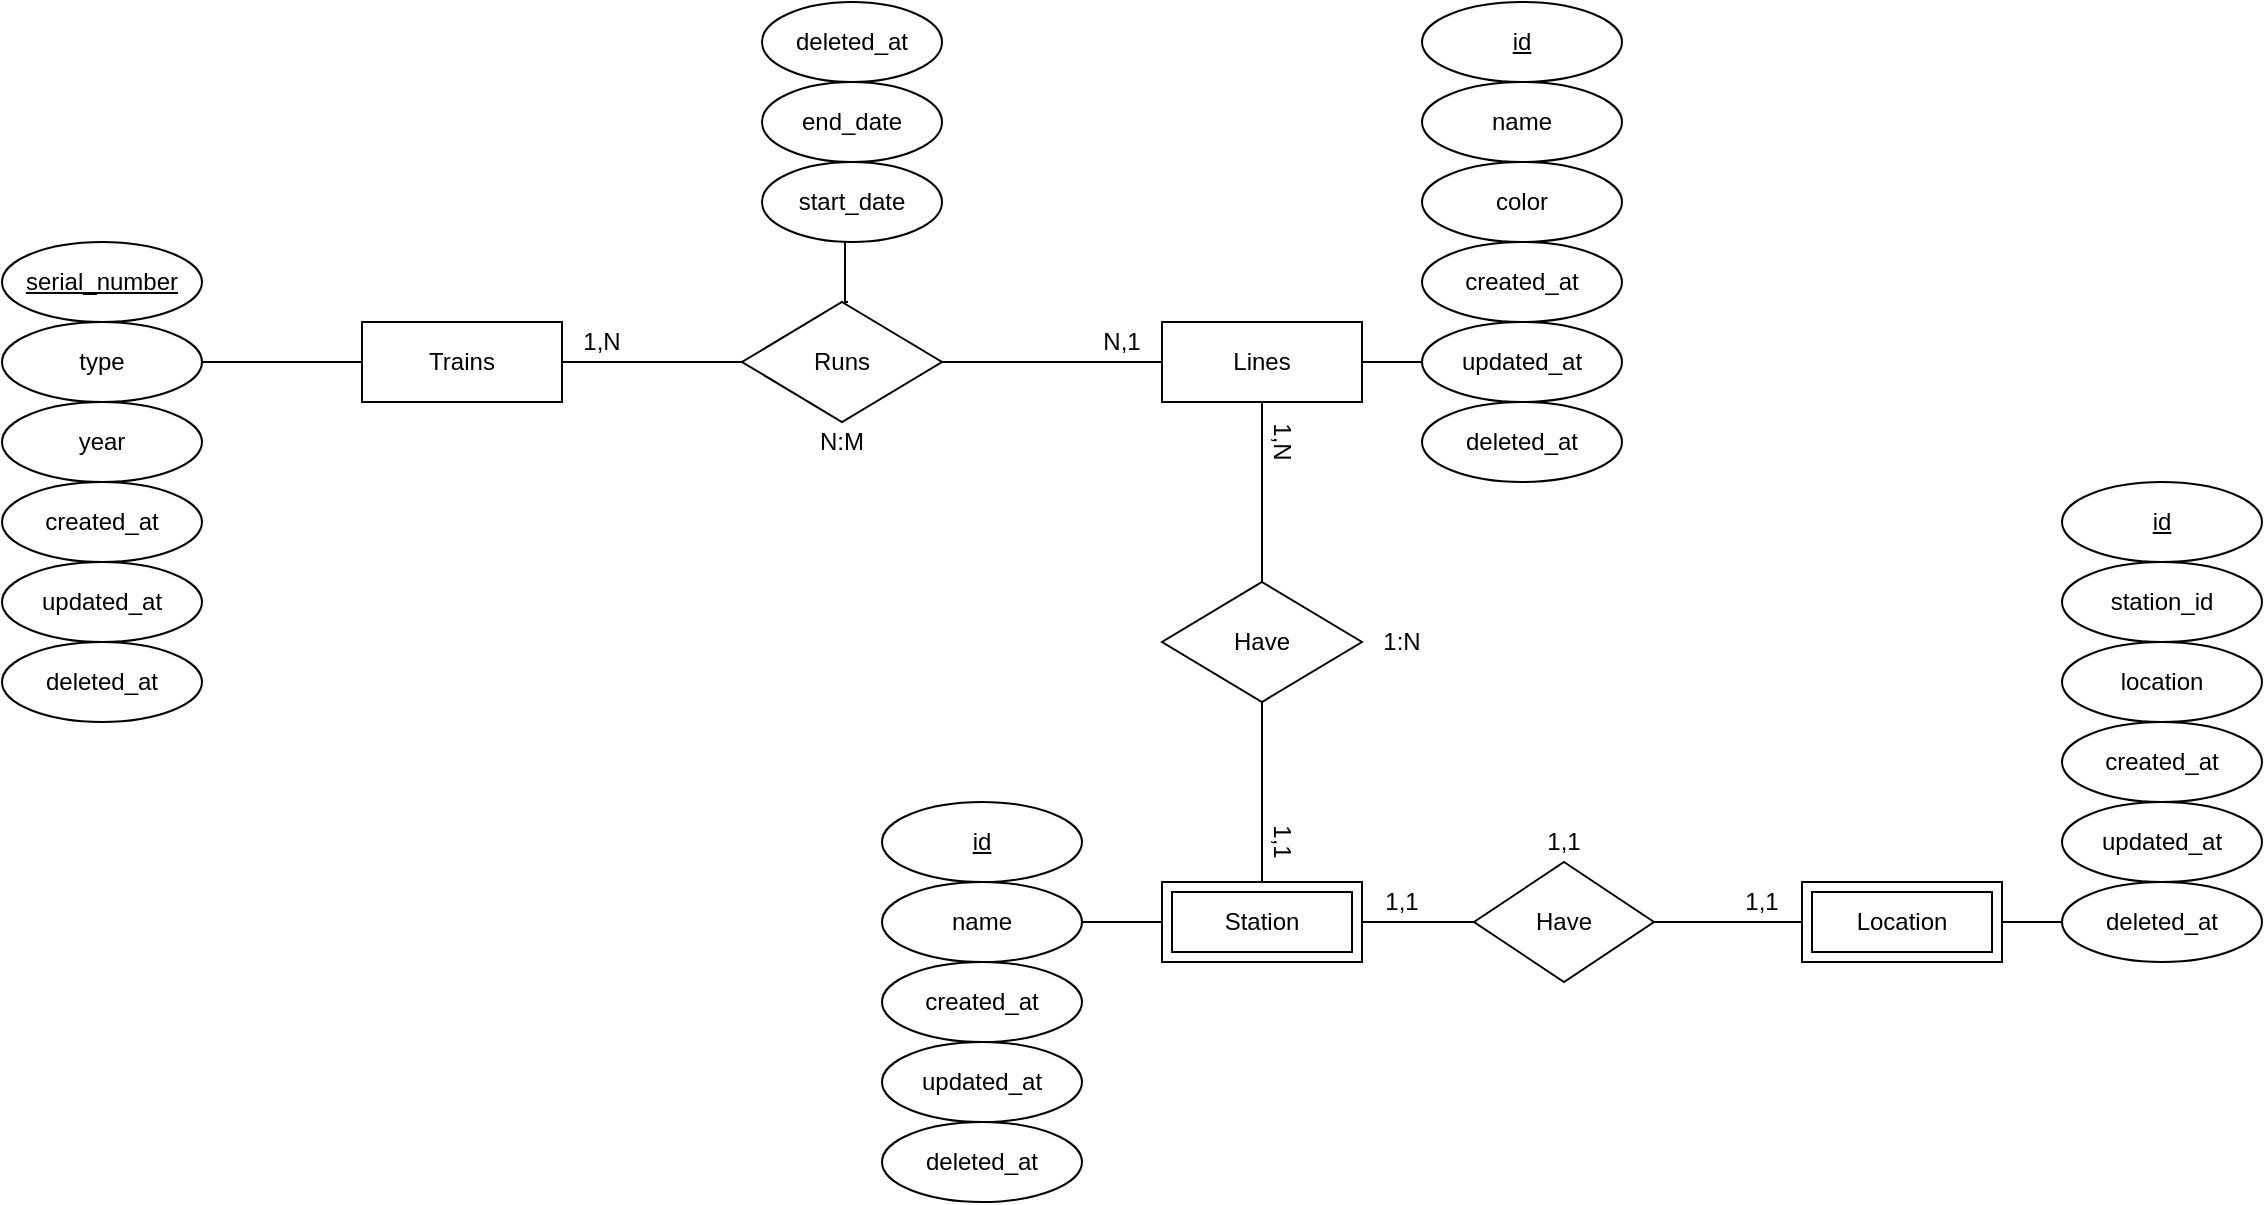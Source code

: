 <mxfile version="20.8.16" type="device"><diagram name="Página-1" id="_CON7dvycLkVMJO1nGlJ"><mxGraphModel dx="2261" dy="884" grid="1" gridSize="10" guides="1" tooltips="1" connect="1" arrows="1" fold="1" page="1" pageScale="1" pageWidth="827" pageHeight="1169" math="0" shadow="0"><root><mxCell id="0"/><mxCell id="1" parent="0"/><mxCell id="r812NtlvMPiRMAVlbHMb-9" style="edgeStyle=orthogonalEdgeStyle;rounded=0;orthogonalLoop=1;jettySize=auto;html=1;entryX=1;entryY=0.5;entryDx=0;entryDy=0;endArrow=none;endFill=0;" edge="1" parent="1" source="r812NtlvMPiRMAVlbHMb-4" target="r812NtlvMPiRMAVlbHMb-5"><mxGeometry relative="1" as="geometry"/></mxCell><mxCell id="r812NtlvMPiRMAVlbHMb-22" style="edgeStyle=orthogonalEdgeStyle;rounded=0;orthogonalLoop=1;jettySize=auto;html=1;entryX=0;entryY=0.5;entryDx=0;entryDy=0;endArrow=none;endFill=0;" edge="1" parent="1" source="r812NtlvMPiRMAVlbHMb-4" target="r812NtlvMPiRMAVlbHMb-12"><mxGeometry relative="1" as="geometry"/></mxCell><mxCell id="r812NtlvMPiRMAVlbHMb-4" value="Trains" style="whiteSpace=wrap;html=1;align=center;" vertex="1" parent="1"><mxGeometry x="40" y="320" width="100" height="40" as="geometry"/></mxCell><mxCell id="r812NtlvMPiRMAVlbHMb-5" value="type" style="ellipse;whiteSpace=wrap;html=1;align=center;" vertex="1" parent="1"><mxGeometry x="-140" y="320" width="100" height="40" as="geometry"/></mxCell><mxCell id="r812NtlvMPiRMAVlbHMb-6" value="serial_number" style="ellipse;whiteSpace=wrap;html=1;align=center;fontStyle=4;" vertex="1" parent="1"><mxGeometry x="-140" y="280" width="100" height="40" as="geometry"/></mxCell><mxCell id="r812NtlvMPiRMAVlbHMb-10" value="year" style="ellipse;whiteSpace=wrap;html=1;align=center;" vertex="1" parent="1"><mxGeometry x="-140" y="360" width="100" height="40" as="geometry"/></mxCell><mxCell id="r812NtlvMPiRMAVlbHMb-38" style="edgeStyle=orthogonalEdgeStyle;rounded=0;orthogonalLoop=1;jettySize=auto;html=1;entryX=0.5;entryY=0;entryDx=0;entryDy=0;endArrow=none;endFill=0;" edge="1" parent="1" source="r812NtlvMPiRMAVlbHMb-11" target="r812NtlvMPiRMAVlbHMb-37"><mxGeometry relative="1" as="geometry"/></mxCell><mxCell id="r812NtlvMPiRMAVlbHMb-40" style="edgeStyle=orthogonalEdgeStyle;rounded=0;orthogonalLoop=1;jettySize=auto;html=1;entryX=0;entryY=0.5;entryDx=0;entryDy=0;endArrow=none;endFill=0;" edge="1" parent="1" source="r812NtlvMPiRMAVlbHMb-11" target="r812NtlvMPiRMAVlbHMb-17"><mxGeometry relative="1" as="geometry"/></mxCell><mxCell id="r812NtlvMPiRMAVlbHMb-11" value="Lines" style="whiteSpace=wrap;html=1;align=center;" vertex="1" parent="1"><mxGeometry x="440" y="320" width="100" height="40" as="geometry"/></mxCell><mxCell id="r812NtlvMPiRMAVlbHMb-21" style="edgeStyle=orthogonalEdgeStyle;rounded=0;orthogonalLoop=1;jettySize=auto;html=1;entryX=0;entryY=0.5;entryDx=0;entryDy=0;endArrow=none;endFill=0;" edge="1" parent="1" source="r812NtlvMPiRMAVlbHMb-12" target="r812NtlvMPiRMAVlbHMb-11"><mxGeometry relative="1" as="geometry"/></mxCell><mxCell id="r812NtlvMPiRMAVlbHMb-26" style="edgeStyle=orthogonalEdgeStyle;rounded=0;orthogonalLoop=1;jettySize=auto;html=1;entryX=0.428;entryY=0.974;entryDx=0;entryDy=0;entryPerimeter=0;endArrow=none;endFill=0;" edge="1" parent="1"><mxGeometry relative="1" as="geometry"><mxPoint x="283" y="310" as="sourcePoint"/><mxPoint x="281.52" y="278.96" as="targetPoint"/></mxGeometry></mxCell><mxCell id="r812NtlvMPiRMAVlbHMb-12" value="Runs" style="shape=rhombus;perimeter=rhombusPerimeter;whiteSpace=wrap;html=1;align=center;" vertex="1" parent="1"><mxGeometry x="230" y="310" width="100" height="60" as="geometry"/></mxCell><mxCell id="r812NtlvMPiRMAVlbHMb-13" value="id" style="ellipse;whiteSpace=wrap;html=1;align=center;fontStyle=4;" vertex="1" parent="1"><mxGeometry x="570" y="160" width="100" height="40" as="geometry"/></mxCell><mxCell id="r812NtlvMPiRMAVlbHMb-14" value="name" style="ellipse;whiteSpace=wrap;html=1;align=center;" vertex="1" parent="1"><mxGeometry x="570" y="200" width="100" height="40" as="geometry"/></mxCell><mxCell id="r812NtlvMPiRMAVlbHMb-15" value="color" style="ellipse;whiteSpace=wrap;html=1;align=center;" vertex="1" parent="1"><mxGeometry x="570" y="240" width="100" height="40" as="geometry"/></mxCell><mxCell id="r812NtlvMPiRMAVlbHMb-16" value="created_at" style="ellipse;whiteSpace=wrap;html=1;align=center;" vertex="1" parent="1"><mxGeometry x="570" y="280" width="100" height="40" as="geometry"/></mxCell><mxCell id="r812NtlvMPiRMAVlbHMb-17" value="updated_at" style="ellipse;whiteSpace=wrap;html=1;align=center;" vertex="1" parent="1"><mxGeometry x="570" y="320" width="100" height="40" as="geometry"/></mxCell><mxCell id="r812NtlvMPiRMAVlbHMb-19" value="start_date" style="ellipse;whiteSpace=wrap;html=1;align=center;" vertex="1" parent="1"><mxGeometry x="240" y="240" width="90" height="40" as="geometry"/></mxCell><mxCell id="r812NtlvMPiRMAVlbHMb-23" value="1,N" style="text;html=1;strokeColor=none;fillColor=none;align=center;verticalAlign=middle;whiteSpace=wrap;rounded=0;" vertex="1" parent="1"><mxGeometry x="140" y="320" width="40" height="20" as="geometry"/></mxCell><mxCell id="r812NtlvMPiRMAVlbHMb-24" value="N,1" style="text;html=1;strokeColor=none;fillColor=none;align=center;verticalAlign=middle;whiteSpace=wrap;rounded=0;" vertex="1" parent="1"><mxGeometry x="400" y="320" width="40" height="20" as="geometry"/></mxCell><mxCell id="r812NtlvMPiRMAVlbHMb-25" value="N:M" style="text;html=1;strokeColor=none;fillColor=none;align=center;verticalAlign=middle;whiteSpace=wrap;rounded=0;" vertex="1" parent="1"><mxGeometry x="260" y="370" width="40" height="20" as="geometry"/></mxCell><mxCell id="r812NtlvMPiRMAVlbHMb-27" value="end_date" style="ellipse;whiteSpace=wrap;html=1;align=center;" vertex="1" parent="1"><mxGeometry x="240" y="200" width="90" height="40" as="geometry"/></mxCell><mxCell id="r812NtlvMPiRMAVlbHMb-28" value="created_at" style="ellipse;whiteSpace=wrap;html=1;align=center;" vertex="1" parent="1"><mxGeometry x="-140" y="400" width="100" height="40" as="geometry"/></mxCell><mxCell id="r812NtlvMPiRMAVlbHMb-29" value="updated_at" style="ellipse;whiteSpace=wrap;html=1;align=center;" vertex="1" parent="1"><mxGeometry x="-140" y="440" width="100" height="40" as="geometry"/></mxCell><mxCell id="r812NtlvMPiRMAVlbHMb-34" style="edgeStyle=orthogonalEdgeStyle;rounded=0;orthogonalLoop=1;jettySize=auto;html=1;entryX=1;entryY=0.5;entryDx=0;entryDy=0;endArrow=none;endFill=0;" edge="1" parent="1" source="r812NtlvMPiRMAVlbHMb-30" target="r812NtlvMPiRMAVlbHMb-33"><mxGeometry relative="1" as="geometry"/></mxCell><mxCell id="r812NtlvMPiRMAVlbHMb-45" style="edgeStyle=orthogonalEdgeStyle;rounded=0;orthogonalLoop=1;jettySize=auto;html=1;entryX=0;entryY=0.5;entryDx=0;entryDy=0;endArrow=none;endFill=0;" edge="1" parent="1" source="r812NtlvMPiRMAVlbHMb-30" target="r812NtlvMPiRMAVlbHMb-44"><mxGeometry relative="1" as="geometry"/></mxCell><mxCell id="r812NtlvMPiRMAVlbHMb-30" value="Station" style="shape=ext;margin=3;double=1;whiteSpace=wrap;html=1;align=center;" vertex="1" parent="1"><mxGeometry x="440" y="600" width="100" height="40" as="geometry"/></mxCell><mxCell id="r812NtlvMPiRMAVlbHMb-31" value="id" style="ellipse;whiteSpace=wrap;html=1;align=center;fontStyle=4;" vertex="1" parent="1"><mxGeometry x="300" y="560" width="100" height="40" as="geometry"/></mxCell><mxCell id="r812NtlvMPiRMAVlbHMb-63" style="edgeStyle=orthogonalEdgeStyle;rounded=0;orthogonalLoop=1;jettySize=auto;html=1;endArrow=none;endFill=0;" edge="1" parent="1" source="r812NtlvMPiRMAVlbHMb-32" target="r812NtlvMPiRMAVlbHMb-62"><mxGeometry relative="1" as="geometry"/></mxCell><mxCell id="r812NtlvMPiRMAVlbHMb-32" value="Location" style="shape=ext;margin=3;double=1;whiteSpace=wrap;html=1;align=center;" vertex="1" parent="1"><mxGeometry x="760" y="600" width="100" height="40" as="geometry"/></mxCell><mxCell id="r812NtlvMPiRMAVlbHMb-33" value="name" style="ellipse;whiteSpace=wrap;html=1;align=center;" vertex="1" parent="1"><mxGeometry x="300" y="600" width="100" height="40" as="geometry"/></mxCell><mxCell id="r812NtlvMPiRMAVlbHMb-35" value="created_at" style="ellipse;whiteSpace=wrap;html=1;align=center;" vertex="1" parent="1"><mxGeometry x="300" y="640" width="100" height="40" as="geometry"/></mxCell><mxCell id="r812NtlvMPiRMAVlbHMb-36" value="updated_at" style="ellipse;whiteSpace=wrap;html=1;align=center;" vertex="1" parent="1"><mxGeometry x="300" y="680" width="100" height="40" as="geometry"/></mxCell><mxCell id="r812NtlvMPiRMAVlbHMb-39" style="edgeStyle=orthogonalEdgeStyle;rounded=0;orthogonalLoop=1;jettySize=auto;html=1;entryX=0.5;entryY=0;entryDx=0;entryDy=0;endArrow=none;endFill=0;" edge="1" parent="1" source="r812NtlvMPiRMAVlbHMb-37" target="r812NtlvMPiRMAVlbHMb-30"><mxGeometry relative="1" as="geometry"/></mxCell><mxCell id="r812NtlvMPiRMAVlbHMb-37" value="Have" style="shape=rhombus;perimeter=rhombusPerimeter;whiteSpace=wrap;html=1;align=center;" vertex="1" parent="1"><mxGeometry x="440" y="450" width="100" height="60" as="geometry"/></mxCell><mxCell id="r812NtlvMPiRMAVlbHMb-41" value="1:N" style="text;html=1;strokeColor=none;fillColor=none;align=center;verticalAlign=middle;whiteSpace=wrap;rounded=0;" vertex="1" parent="1"><mxGeometry x="540" y="470" width="40" height="20" as="geometry"/></mxCell><mxCell id="r812NtlvMPiRMAVlbHMb-42" value="1,N" style="text;html=1;strokeColor=none;fillColor=none;align=center;verticalAlign=middle;whiteSpace=wrap;rounded=0;rotation=90;" vertex="1" parent="1"><mxGeometry x="480" y="370" width="40" height="20" as="geometry"/></mxCell><mxCell id="r812NtlvMPiRMAVlbHMb-43" value="1,1" style="text;html=1;strokeColor=none;fillColor=none;align=center;verticalAlign=middle;whiteSpace=wrap;rounded=0;rotation=90;" vertex="1" parent="1"><mxGeometry x="480" y="570" width="40" height="20" as="geometry"/></mxCell><mxCell id="r812NtlvMPiRMAVlbHMb-46" style="edgeStyle=orthogonalEdgeStyle;rounded=0;orthogonalLoop=1;jettySize=auto;html=1;entryX=0;entryY=0.5;entryDx=0;entryDy=0;endArrow=none;endFill=0;" edge="1" parent="1" source="r812NtlvMPiRMAVlbHMb-44" target="r812NtlvMPiRMAVlbHMb-32"><mxGeometry relative="1" as="geometry"/></mxCell><mxCell id="r812NtlvMPiRMAVlbHMb-44" value="Have" style="shape=rhombus;perimeter=rhombusPerimeter;whiteSpace=wrap;html=1;align=center;" vertex="1" parent="1"><mxGeometry x="596" y="590" width="90" height="60" as="geometry"/></mxCell><mxCell id="r812NtlvMPiRMAVlbHMb-53" value="deleted_at" style="ellipse;whiteSpace=wrap;html=1;align=center;" vertex="1" parent="1"><mxGeometry x="-140" y="480" width="100" height="40" as="geometry"/></mxCell><mxCell id="r812NtlvMPiRMAVlbHMb-54" value="deleted_at" style="ellipse;whiteSpace=wrap;html=1;align=center;" vertex="1" parent="1"><mxGeometry x="300" y="720" width="100" height="40" as="geometry"/></mxCell><mxCell id="r812NtlvMPiRMAVlbHMb-55" value="deleted_at" style="ellipse;whiteSpace=wrap;html=1;align=center;" vertex="1" parent="1"><mxGeometry x="570" y="360" width="100" height="40" as="geometry"/></mxCell><mxCell id="r812NtlvMPiRMAVlbHMb-57" value="id" style="ellipse;whiteSpace=wrap;html=1;align=center;fontStyle=4;" vertex="1" parent="1"><mxGeometry x="890" y="400" width="100" height="40" as="geometry"/></mxCell><mxCell id="r812NtlvMPiRMAVlbHMb-58" value="station_id" style="ellipse;whiteSpace=wrap;html=1;align=center;" vertex="1" parent="1"><mxGeometry x="890" y="440" width="100" height="40" as="geometry"/></mxCell><mxCell id="r812NtlvMPiRMAVlbHMb-59" value="location" style="ellipse;whiteSpace=wrap;html=1;align=center;" vertex="1" parent="1"><mxGeometry x="890" y="480" width="100" height="40" as="geometry"/></mxCell><mxCell id="r812NtlvMPiRMAVlbHMb-60" value="created_at" style="ellipse;whiteSpace=wrap;html=1;align=center;" vertex="1" parent="1"><mxGeometry x="890" y="520" width="100" height="40" as="geometry"/></mxCell><mxCell id="r812NtlvMPiRMAVlbHMb-61" value="updated_at" style="ellipse;whiteSpace=wrap;html=1;align=center;" vertex="1" parent="1"><mxGeometry x="890" y="560" width="100" height="40" as="geometry"/></mxCell><mxCell id="r812NtlvMPiRMAVlbHMb-62" value="deleted_at" style="ellipse;whiteSpace=wrap;html=1;align=center;" vertex="1" parent="1"><mxGeometry x="890" y="600" width="100" height="40" as="geometry"/></mxCell><mxCell id="r812NtlvMPiRMAVlbHMb-64" value="1,1" style="text;html=1;strokeColor=none;fillColor=none;align=center;verticalAlign=middle;whiteSpace=wrap;rounded=0;" vertex="1" parent="1"><mxGeometry x="540" y="600" width="40" height="20" as="geometry"/></mxCell><mxCell id="r812NtlvMPiRMAVlbHMb-65" value="1,1" style="text;html=1;strokeColor=none;fillColor=none;align=center;verticalAlign=middle;whiteSpace=wrap;rounded=0;" vertex="1" parent="1"><mxGeometry x="621" y="570" width="40" height="20" as="geometry"/></mxCell><mxCell id="r812NtlvMPiRMAVlbHMb-66" value="1,1" style="text;html=1;strokeColor=none;fillColor=none;align=center;verticalAlign=middle;whiteSpace=wrap;rounded=0;" vertex="1" parent="1"><mxGeometry x="720" y="600" width="40" height="20" as="geometry"/></mxCell><mxCell id="r812NtlvMPiRMAVlbHMb-84" value="deleted_at" style="ellipse;whiteSpace=wrap;html=1;align=center;" vertex="1" parent="1"><mxGeometry x="240" y="160" width="90" height="40" as="geometry"/></mxCell></root></mxGraphModel></diagram></mxfile>
